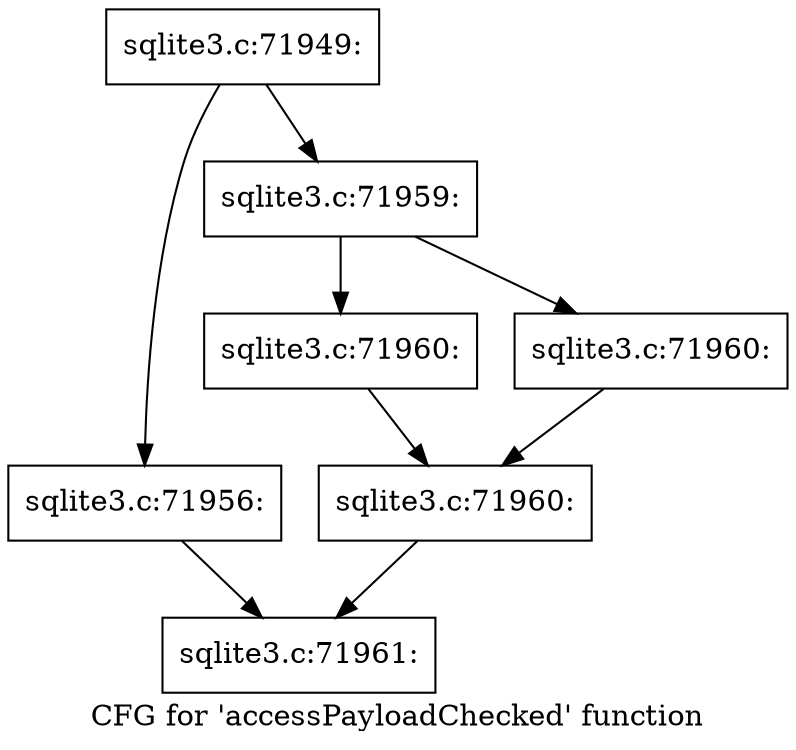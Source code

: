 digraph "CFG for 'accessPayloadChecked' function" {
	label="CFG for 'accessPayloadChecked' function";

	Node0x55c0f8648070 [shape=record,label="{sqlite3.c:71949:}"];
	Node0x55c0f8648070 -> Node0x55c0f864a670;
	Node0x55c0f8648070 -> Node0x55c0f864a6c0;
	Node0x55c0f864a670 [shape=record,label="{sqlite3.c:71956:}"];
	Node0x55c0f864a670 -> Node0x55c0f5a20b00;
	Node0x55c0f864a6c0 [shape=record,label="{sqlite3.c:71959:}"];
	Node0x55c0f864a6c0 -> Node0x55c0f864b070;
	Node0x55c0f864a6c0 -> Node0x55c0f864b0c0;
	Node0x55c0f864b070 [shape=record,label="{sqlite3.c:71960:}"];
	Node0x55c0f864b070 -> Node0x55c0f864b110;
	Node0x55c0f864b0c0 [shape=record,label="{sqlite3.c:71960:}"];
	Node0x55c0f864b0c0 -> Node0x55c0f864b110;
	Node0x55c0f864b110 [shape=record,label="{sqlite3.c:71960:}"];
	Node0x55c0f864b110 -> Node0x55c0f5a20b00;
	Node0x55c0f5a20b00 [shape=record,label="{sqlite3.c:71961:}"];
}
